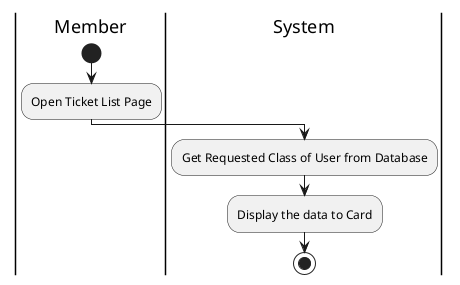 @startuml GetRequested

skinparam ConditionEndStyle hline
skinparam conditionStyle diamond
skinparam Monochrome true
skinparam Shadowing false

|Member|
start
:Open Ticket List Page;

|System|
:Get Requested Class of User from Database;
:Display the data to Card;

stop

@enduml
